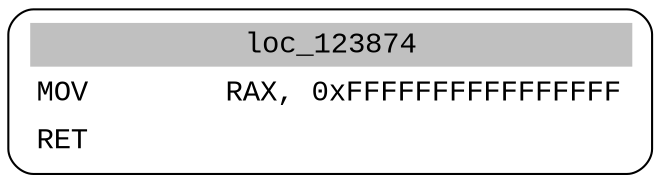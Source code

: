 digraph asm_graph {
1941 [
shape="Mrecord" fontname="Courier New"label =<<table border="0" cellborder="0" cellpadding="3"><tr><td align="center" colspan="2" bgcolor="grey">loc_123874</td></tr><tr><td align="left">MOV        RAX, 0xFFFFFFFFFFFFFFFF</td></tr><tr><td align="left">RET        </td></tr></table>> ];
}